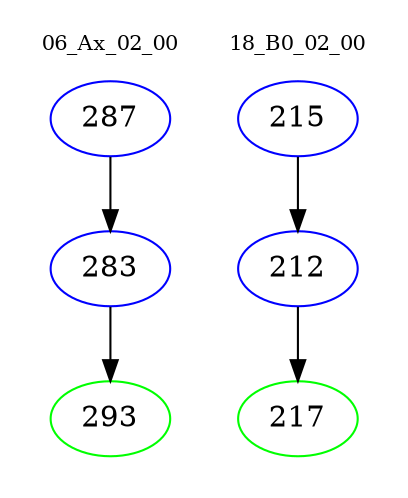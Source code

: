 digraph{
subgraph cluster_0 {
color = white
label = "06_Ax_02_00";
fontsize=10;
T0_287 [label="287", color="blue"]
T0_287 -> T0_283 [color="black"]
T0_283 [label="283", color="blue"]
T0_283 -> T0_293 [color="black"]
T0_293 [label="293", color="green"]
}
subgraph cluster_1 {
color = white
label = "18_B0_02_00";
fontsize=10;
T1_215 [label="215", color="blue"]
T1_215 -> T1_212 [color="black"]
T1_212 [label="212", color="blue"]
T1_212 -> T1_217 [color="black"]
T1_217 [label="217", color="green"]
}
}
